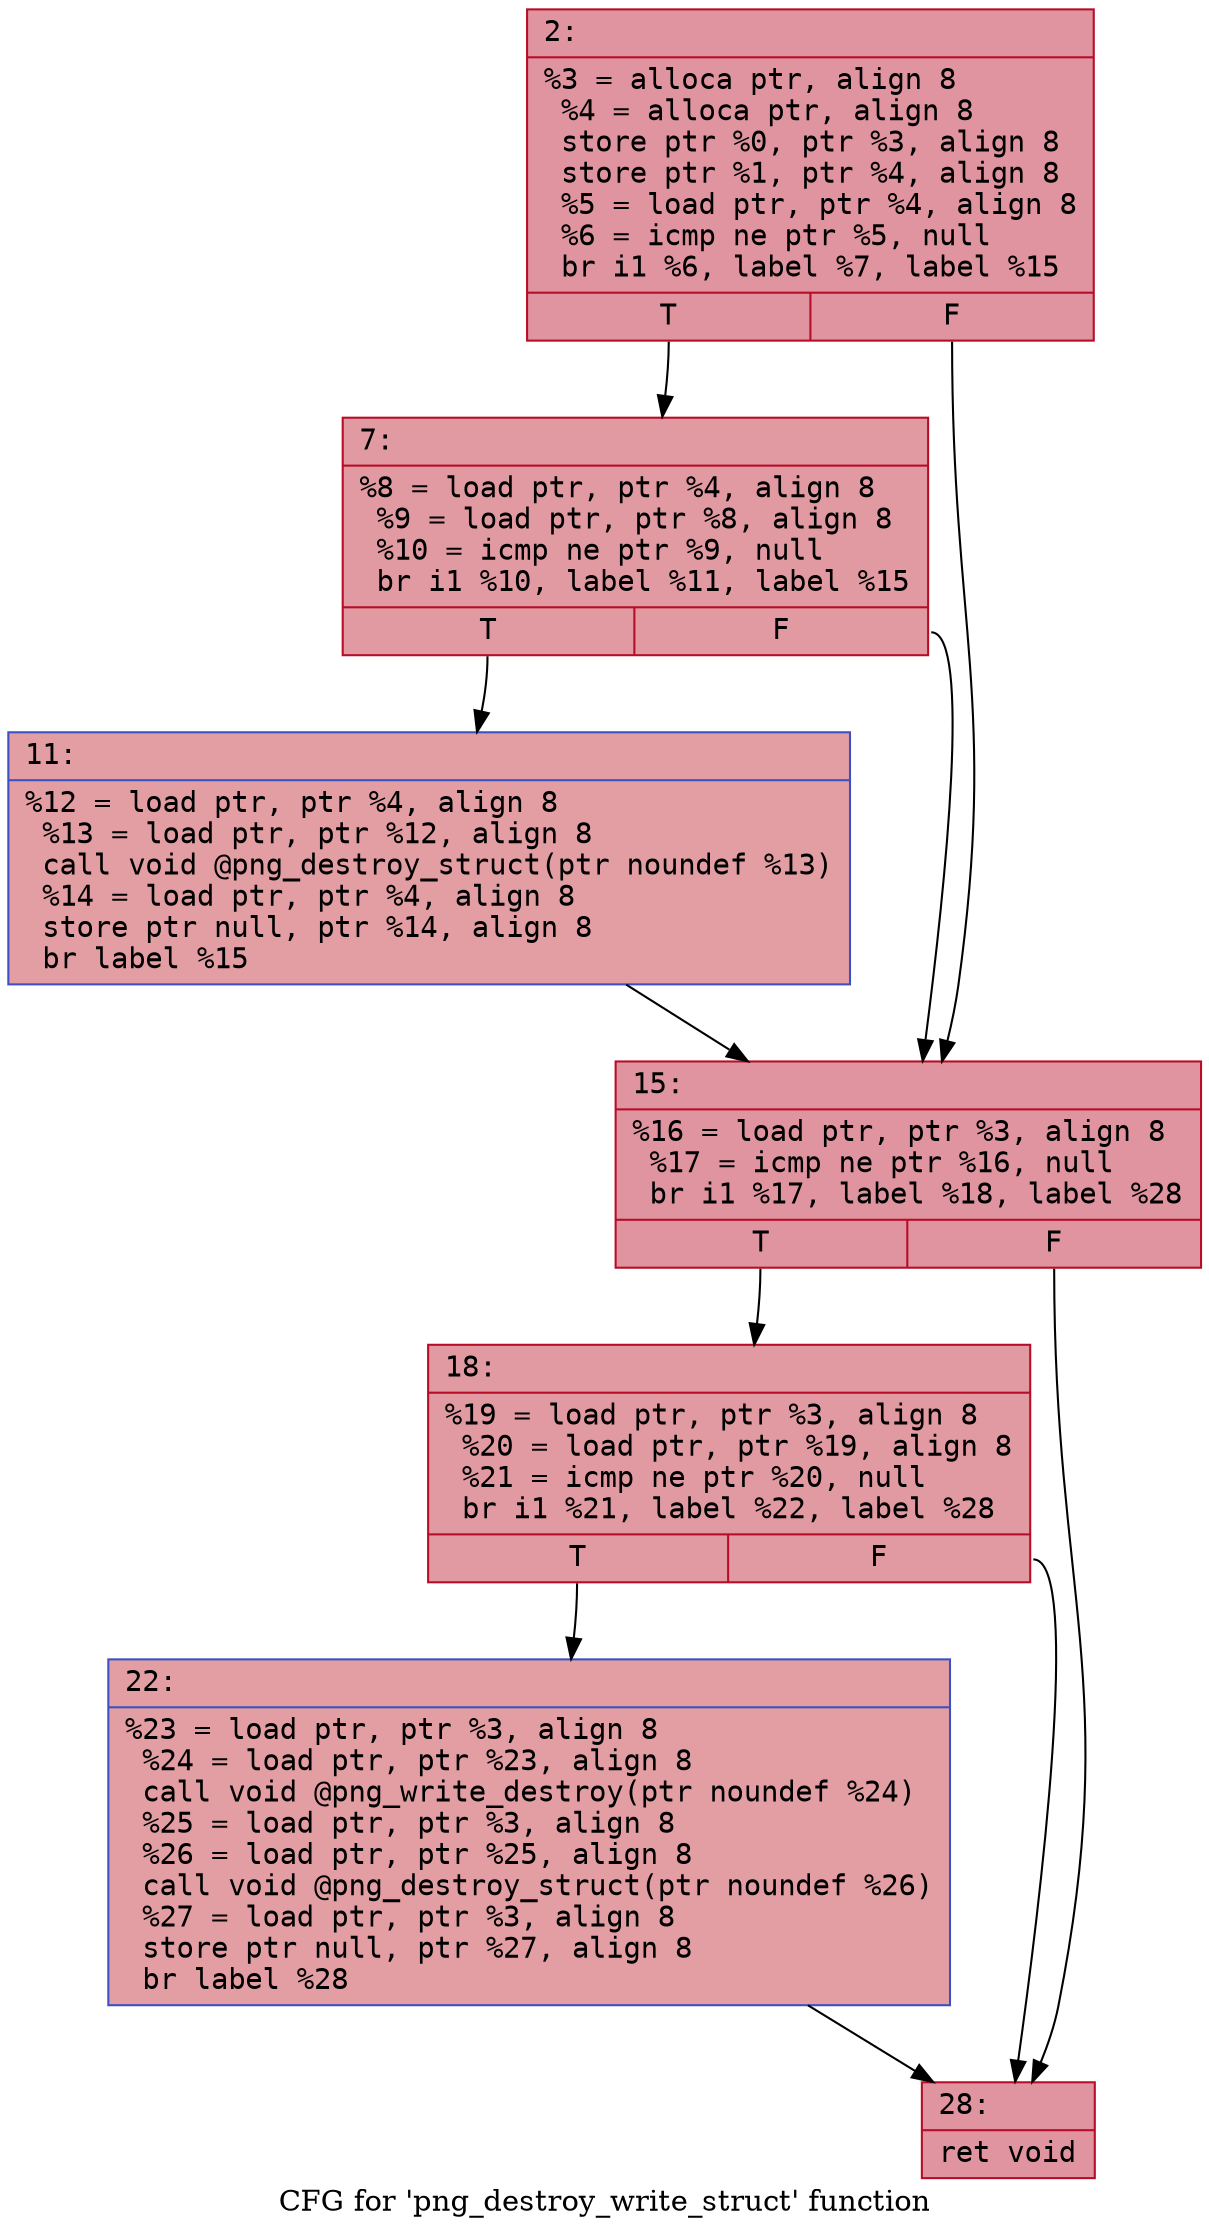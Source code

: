 digraph "CFG for 'png_destroy_write_struct' function" {
	label="CFG for 'png_destroy_write_struct' function";

	Node0x6000021dd270 [shape=record,color="#b70d28ff", style=filled, fillcolor="#b70d2870" fontname="Courier",label="{2:\l|  %3 = alloca ptr, align 8\l  %4 = alloca ptr, align 8\l  store ptr %0, ptr %3, align 8\l  store ptr %1, ptr %4, align 8\l  %5 = load ptr, ptr %4, align 8\l  %6 = icmp ne ptr %5, null\l  br i1 %6, label %7, label %15\l|{<s0>T|<s1>F}}"];
	Node0x6000021dd270:s0 -> Node0x6000021dd2c0[tooltip="2 -> 7\nProbability 62.50%" ];
	Node0x6000021dd270:s1 -> Node0x6000021dd360[tooltip="2 -> 15\nProbability 37.50%" ];
	Node0x6000021dd2c0 [shape=record,color="#b70d28ff", style=filled, fillcolor="#bb1b2c70" fontname="Courier",label="{7:\l|  %8 = load ptr, ptr %4, align 8\l  %9 = load ptr, ptr %8, align 8\l  %10 = icmp ne ptr %9, null\l  br i1 %10, label %11, label %15\l|{<s0>T|<s1>F}}"];
	Node0x6000021dd2c0:s0 -> Node0x6000021dd310[tooltip="7 -> 11\nProbability 62.50%" ];
	Node0x6000021dd2c0:s1 -> Node0x6000021dd360[tooltip="7 -> 15\nProbability 37.50%" ];
	Node0x6000021dd310 [shape=record,color="#3d50c3ff", style=filled, fillcolor="#be242e70" fontname="Courier",label="{11:\l|  %12 = load ptr, ptr %4, align 8\l  %13 = load ptr, ptr %12, align 8\l  call void @png_destroy_struct(ptr noundef %13)\l  %14 = load ptr, ptr %4, align 8\l  store ptr null, ptr %14, align 8\l  br label %15\l}"];
	Node0x6000021dd310 -> Node0x6000021dd360[tooltip="11 -> 15\nProbability 100.00%" ];
	Node0x6000021dd360 [shape=record,color="#b70d28ff", style=filled, fillcolor="#b70d2870" fontname="Courier",label="{15:\l|  %16 = load ptr, ptr %3, align 8\l  %17 = icmp ne ptr %16, null\l  br i1 %17, label %18, label %28\l|{<s0>T|<s1>F}}"];
	Node0x6000021dd360:s0 -> Node0x6000021dd3b0[tooltip="15 -> 18\nProbability 62.50%" ];
	Node0x6000021dd360:s1 -> Node0x6000021dd450[tooltip="15 -> 28\nProbability 37.50%" ];
	Node0x6000021dd3b0 [shape=record,color="#b70d28ff", style=filled, fillcolor="#bb1b2c70" fontname="Courier",label="{18:\l|  %19 = load ptr, ptr %3, align 8\l  %20 = load ptr, ptr %19, align 8\l  %21 = icmp ne ptr %20, null\l  br i1 %21, label %22, label %28\l|{<s0>T|<s1>F}}"];
	Node0x6000021dd3b0:s0 -> Node0x6000021dd400[tooltip="18 -> 22\nProbability 62.50%" ];
	Node0x6000021dd3b0:s1 -> Node0x6000021dd450[tooltip="18 -> 28\nProbability 37.50%" ];
	Node0x6000021dd400 [shape=record,color="#3d50c3ff", style=filled, fillcolor="#be242e70" fontname="Courier",label="{22:\l|  %23 = load ptr, ptr %3, align 8\l  %24 = load ptr, ptr %23, align 8\l  call void @png_write_destroy(ptr noundef %24)\l  %25 = load ptr, ptr %3, align 8\l  %26 = load ptr, ptr %25, align 8\l  call void @png_destroy_struct(ptr noundef %26)\l  %27 = load ptr, ptr %3, align 8\l  store ptr null, ptr %27, align 8\l  br label %28\l}"];
	Node0x6000021dd400 -> Node0x6000021dd450[tooltip="22 -> 28\nProbability 100.00%" ];
	Node0x6000021dd450 [shape=record,color="#b70d28ff", style=filled, fillcolor="#b70d2870" fontname="Courier",label="{28:\l|  ret void\l}"];
}
